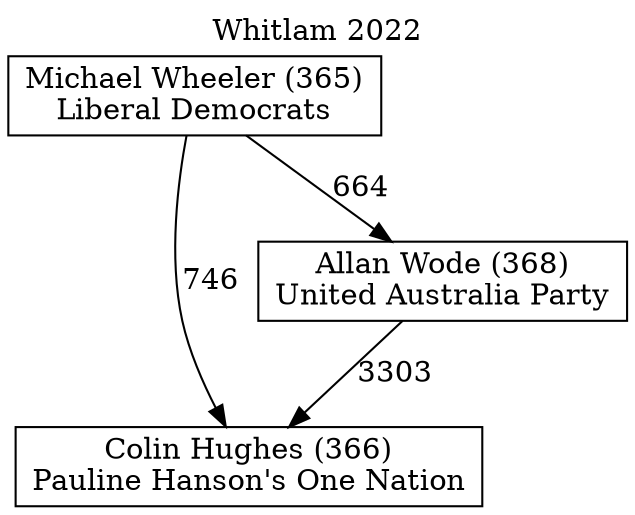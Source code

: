 // House preference flow
digraph "Colin Hughes (366)_Whitlam_2022" {
	graph [label="Whitlam 2022" labelloc=t mclimit=10]
	node [shape=box]
	"Colin Hughes (366)" [label="Colin Hughes (366)
Pauline Hanson's One Nation"]
	"Allan Wode (368)" [label="Allan Wode (368)
United Australia Party"]
	"Michael Wheeler (365)" [label="Michael Wheeler (365)
Liberal Democrats"]
	"Allan Wode (368)" -> "Colin Hughes (366)" [label=3303]
	"Michael Wheeler (365)" -> "Allan Wode (368)" [label=664]
	"Michael Wheeler (365)" -> "Colin Hughes (366)" [label=746]
}
